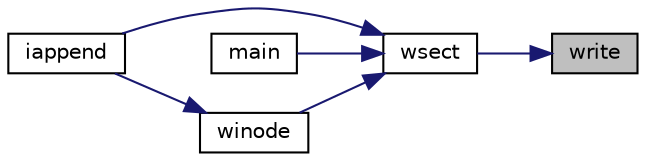 digraph "write"
{
 // LATEX_PDF_SIZE
  edge [fontname="Helvetica",fontsize="10",labelfontname="Helvetica",labelfontsize="10"];
  node [fontname="Helvetica",fontsize="10",shape=record];
  rankdir="RL";
  Node1 [label="write",height=0.2,width=0.4,color="black", fillcolor="grey75", style="filled", fontcolor="black",tooltip=" "];
  Node1 -> Node2 [dir="back",color="midnightblue",fontsize="10",style="solid"];
  Node2 [label="wsect",height=0.2,width=0.4,color="black", fillcolor="white", style="filled",URL="$d7/d1f/mkfs_8c.html#ac62d827d836d1807e4d6f365f32348bb",tooltip=" "];
  Node2 -> Node3 [dir="back",color="midnightblue",fontsize="10",style="solid"];
  Node3 [label="iappend",height=0.2,width=0.4,color="black", fillcolor="white", style="filled",URL="$d7/d1f/mkfs_8c.html#a268b61616f575ff072f5bb34c83e02e9",tooltip=" "];
  Node2 -> Node4 [dir="back",color="midnightblue",fontsize="10",style="solid"];
  Node4 [label="main",height=0.2,width=0.4,color="black", fillcolor="white", style="filled",URL="$d7/d1f/mkfs_8c.html#a0ddf1224851353fc92bfbff6f499fa97",tooltip=" "];
  Node2 -> Node5 [dir="back",color="midnightblue",fontsize="10",style="solid"];
  Node5 [label="winode",height=0.2,width=0.4,color="black", fillcolor="white", style="filled",URL="$d7/d1f/mkfs_8c.html#a2540c48cea7dc865909cfb3f8450a887",tooltip=" "];
  Node5 -> Node3 [dir="back",color="midnightblue",fontsize="10",style="solid"];
}
